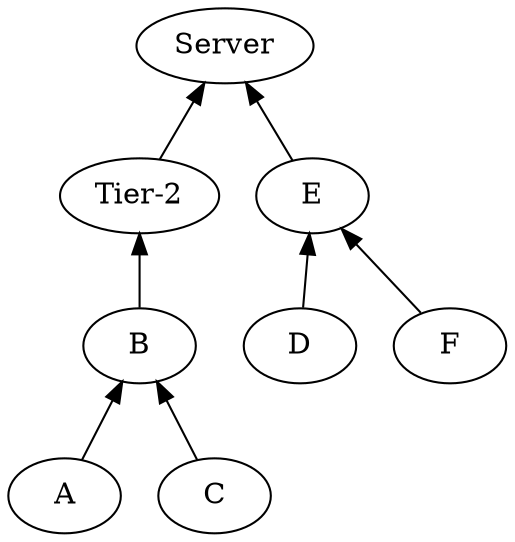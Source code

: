 digraph {
    rankdir=BT
    "A" -> "B"
    "C" -> "B"
    "B" -> "Tier-2"
    "Tier-2" -> "Server"
    "D" -> "E"
    "F" -> "E"
    "E" -> "Server"
}
